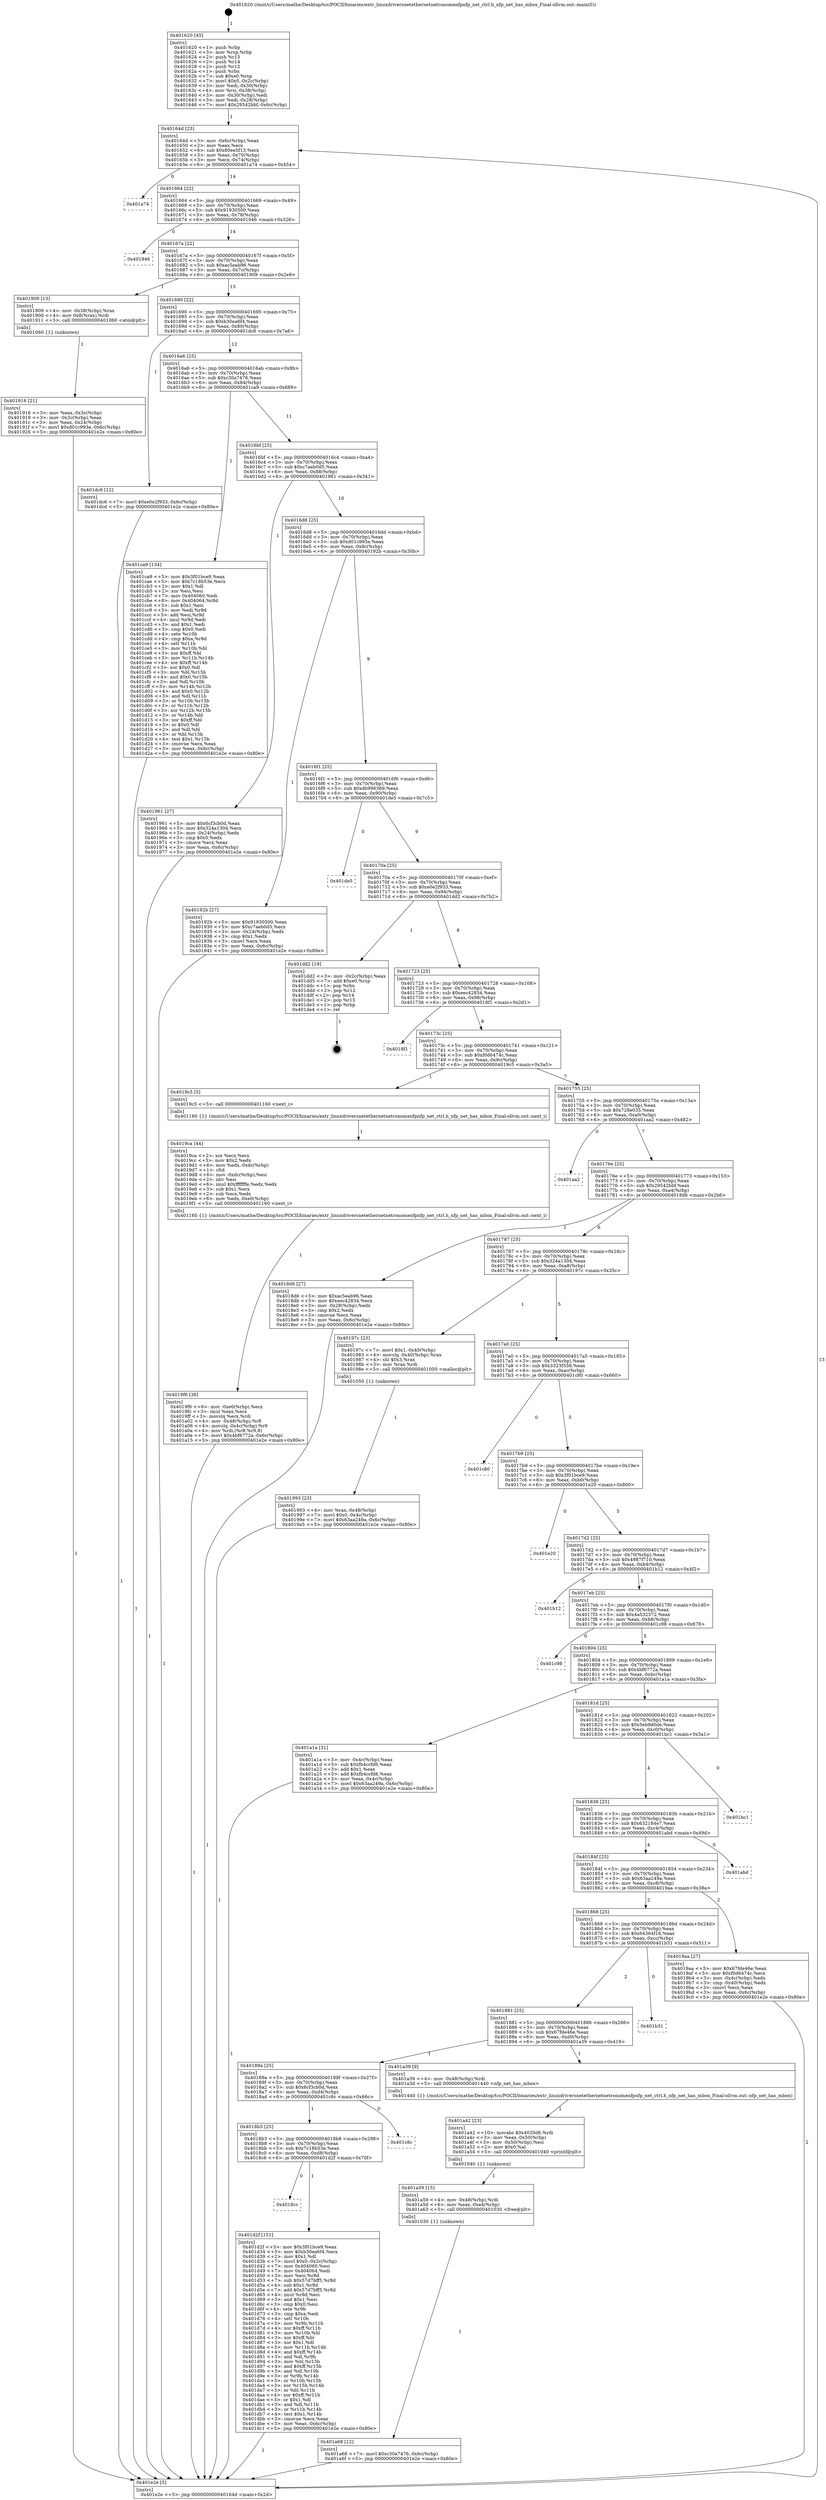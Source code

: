 digraph "0x401620" {
  label = "0x401620 (/mnt/c/Users/mathe/Desktop/tcc/POCII/binaries/extr_linuxdriversnetethernetnetronomenfpnfp_net_ctrl.h_nfp_net_has_mbox_Final-ollvm.out::main(0))"
  labelloc = "t"
  node[shape=record]

  Entry [label="",width=0.3,height=0.3,shape=circle,fillcolor=black,style=filled]
  "0x40164d" [label="{
     0x40164d [23]\l
     | [instrs]\l
     &nbsp;&nbsp;0x40164d \<+3\>: mov -0x6c(%rbp),%eax\l
     &nbsp;&nbsp;0x401650 \<+2\>: mov %eax,%ecx\l
     &nbsp;&nbsp;0x401652 \<+6\>: sub $0x80ee5f13,%ecx\l
     &nbsp;&nbsp;0x401658 \<+3\>: mov %eax,-0x70(%rbp)\l
     &nbsp;&nbsp;0x40165b \<+3\>: mov %ecx,-0x74(%rbp)\l
     &nbsp;&nbsp;0x40165e \<+6\>: je 0000000000401a74 \<main+0x454\>\l
  }"]
  "0x401a74" [label="{
     0x401a74\l
  }", style=dashed]
  "0x401664" [label="{
     0x401664 [22]\l
     | [instrs]\l
     &nbsp;&nbsp;0x401664 \<+5\>: jmp 0000000000401669 \<main+0x49\>\l
     &nbsp;&nbsp;0x401669 \<+3\>: mov -0x70(%rbp),%eax\l
     &nbsp;&nbsp;0x40166c \<+5\>: sub $0x91930500,%eax\l
     &nbsp;&nbsp;0x401671 \<+3\>: mov %eax,-0x78(%rbp)\l
     &nbsp;&nbsp;0x401674 \<+6\>: je 0000000000401946 \<main+0x326\>\l
  }"]
  Exit [label="",width=0.3,height=0.3,shape=circle,fillcolor=black,style=filled,peripheries=2]
  "0x401946" [label="{
     0x401946\l
  }", style=dashed]
  "0x40167a" [label="{
     0x40167a [22]\l
     | [instrs]\l
     &nbsp;&nbsp;0x40167a \<+5\>: jmp 000000000040167f \<main+0x5f\>\l
     &nbsp;&nbsp;0x40167f \<+3\>: mov -0x70(%rbp),%eax\l
     &nbsp;&nbsp;0x401682 \<+5\>: sub $0xac5eab96,%eax\l
     &nbsp;&nbsp;0x401687 \<+3\>: mov %eax,-0x7c(%rbp)\l
     &nbsp;&nbsp;0x40168a \<+6\>: je 0000000000401909 \<main+0x2e9\>\l
  }"]
  "0x4018cc" [label="{
     0x4018cc\l
  }", style=dashed]
  "0x401909" [label="{
     0x401909 [13]\l
     | [instrs]\l
     &nbsp;&nbsp;0x401909 \<+4\>: mov -0x38(%rbp),%rax\l
     &nbsp;&nbsp;0x40190d \<+4\>: mov 0x8(%rax),%rdi\l
     &nbsp;&nbsp;0x401911 \<+5\>: call 0000000000401060 \<atoi@plt\>\l
     | [calls]\l
     &nbsp;&nbsp;0x401060 \{1\} (unknown)\l
  }"]
  "0x401690" [label="{
     0x401690 [22]\l
     | [instrs]\l
     &nbsp;&nbsp;0x401690 \<+5\>: jmp 0000000000401695 \<main+0x75\>\l
     &nbsp;&nbsp;0x401695 \<+3\>: mov -0x70(%rbp),%eax\l
     &nbsp;&nbsp;0x401698 \<+5\>: sub $0xb30ea6f4,%eax\l
     &nbsp;&nbsp;0x40169d \<+3\>: mov %eax,-0x80(%rbp)\l
     &nbsp;&nbsp;0x4016a0 \<+6\>: je 0000000000401dc6 \<main+0x7a6\>\l
  }"]
  "0x401d2f" [label="{
     0x401d2f [151]\l
     | [instrs]\l
     &nbsp;&nbsp;0x401d2f \<+5\>: mov $0x3f01bce9,%eax\l
     &nbsp;&nbsp;0x401d34 \<+5\>: mov $0xb30ea6f4,%ecx\l
     &nbsp;&nbsp;0x401d39 \<+2\>: mov $0x1,%dl\l
     &nbsp;&nbsp;0x401d3b \<+7\>: movl $0x0,-0x2c(%rbp)\l
     &nbsp;&nbsp;0x401d42 \<+7\>: mov 0x404060,%esi\l
     &nbsp;&nbsp;0x401d49 \<+7\>: mov 0x404064,%edi\l
     &nbsp;&nbsp;0x401d50 \<+3\>: mov %esi,%r8d\l
     &nbsp;&nbsp;0x401d53 \<+7\>: sub $0x57d7bff5,%r8d\l
     &nbsp;&nbsp;0x401d5a \<+4\>: sub $0x1,%r8d\l
     &nbsp;&nbsp;0x401d5e \<+7\>: add $0x57d7bff5,%r8d\l
     &nbsp;&nbsp;0x401d65 \<+4\>: imul %r8d,%esi\l
     &nbsp;&nbsp;0x401d69 \<+3\>: and $0x1,%esi\l
     &nbsp;&nbsp;0x401d6c \<+3\>: cmp $0x0,%esi\l
     &nbsp;&nbsp;0x401d6f \<+4\>: sete %r9b\l
     &nbsp;&nbsp;0x401d73 \<+3\>: cmp $0xa,%edi\l
     &nbsp;&nbsp;0x401d76 \<+4\>: setl %r10b\l
     &nbsp;&nbsp;0x401d7a \<+3\>: mov %r9b,%r11b\l
     &nbsp;&nbsp;0x401d7d \<+4\>: xor $0xff,%r11b\l
     &nbsp;&nbsp;0x401d81 \<+3\>: mov %r10b,%bl\l
     &nbsp;&nbsp;0x401d84 \<+3\>: xor $0xff,%bl\l
     &nbsp;&nbsp;0x401d87 \<+3\>: xor $0x1,%dl\l
     &nbsp;&nbsp;0x401d8a \<+3\>: mov %r11b,%r14b\l
     &nbsp;&nbsp;0x401d8d \<+4\>: and $0xff,%r14b\l
     &nbsp;&nbsp;0x401d91 \<+3\>: and %dl,%r9b\l
     &nbsp;&nbsp;0x401d94 \<+3\>: mov %bl,%r15b\l
     &nbsp;&nbsp;0x401d97 \<+4\>: and $0xff,%r15b\l
     &nbsp;&nbsp;0x401d9b \<+3\>: and %dl,%r10b\l
     &nbsp;&nbsp;0x401d9e \<+3\>: or %r9b,%r14b\l
     &nbsp;&nbsp;0x401da1 \<+3\>: or %r10b,%r15b\l
     &nbsp;&nbsp;0x401da4 \<+3\>: xor %r15b,%r14b\l
     &nbsp;&nbsp;0x401da7 \<+3\>: or %bl,%r11b\l
     &nbsp;&nbsp;0x401daa \<+4\>: xor $0xff,%r11b\l
     &nbsp;&nbsp;0x401dae \<+3\>: or $0x1,%dl\l
     &nbsp;&nbsp;0x401db1 \<+3\>: and %dl,%r11b\l
     &nbsp;&nbsp;0x401db4 \<+3\>: or %r11b,%r14b\l
     &nbsp;&nbsp;0x401db7 \<+4\>: test $0x1,%r14b\l
     &nbsp;&nbsp;0x401dbb \<+3\>: cmovne %ecx,%eax\l
     &nbsp;&nbsp;0x401dbe \<+3\>: mov %eax,-0x6c(%rbp)\l
     &nbsp;&nbsp;0x401dc1 \<+5\>: jmp 0000000000401e2e \<main+0x80e\>\l
  }"]
  "0x401dc6" [label="{
     0x401dc6 [12]\l
     | [instrs]\l
     &nbsp;&nbsp;0x401dc6 \<+7\>: movl $0xe0e2f933,-0x6c(%rbp)\l
     &nbsp;&nbsp;0x401dcd \<+5\>: jmp 0000000000401e2e \<main+0x80e\>\l
  }"]
  "0x4016a6" [label="{
     0x4016a6 [25]\l
     | [instrs]\l
     &nbsp;&nbsp;0x4016a6 \<+5\>: jmp 00000000004016ab \<main+0x8b\>\l
     &nbsp;&nbsp;0x4016ab \<+3\>: mov -0x70(%rbp),%eax\l
     &nbsp;&nbsp;0x4016ae \<+5\>: sub $0xc30a7476,%eax\l
     &nbsp;&nbsp;0x4016b3 \<+6\>: mov %eax,-0x84(%rbp)\l
     &nbsp;&nbsp;0x4016b9 \<+6\>: je 0000000000401ca9 \<main+0x689\>\l
  }"]
  "0x4018b3" [label="{
     0x4018b3 [25]\l
     | [instrs]\l
     &nbsp;&nbsp;0x4018b3 \<+5\>: jmp 00000000004018b8 \<main+0x298\>\l
     &nbsp;&nbsp;0x4018b8 \<+3\>: mov -0x70(%rbp),%eax\l
     &nbsp;&nbsp;0x4018bb \<+5\>: sub $0x7c18b53e,%eax\l
     &nbsp;&nbsp;0x4018c0 \<+6\>: mov %eax,-0xd8(%rbp)\l
     &nbsp;&nbsp;0x4018c6 \<+6\>: je 0000000000401d2f \<main+0x70f\>\l
  }"]
  "0x401ca9" [label="{
     0x401ca9 [134]\l
     | [instrs]\l
     &nbsp;&nbsp;0x401ca9 \<+5\>: mov $0x3f01bce9,%eax\l
     &nbsp;&nbsp;0x401cae \<+5\>: mov $0x7c18b53e,%ecx\l
     &nbsp;&nbsp;0x401cb3 \<+2\>: mov $0x1,%dl\l
     &nbsp;&nbsp;0x401cb5 \<+2\>: xor %esi,%esi\l
     &nbsp;&nbsp;0x401cb7 \<+7\>: mov 0x404060,%edi\l
     &nbsp;&nbsp;0x401cbe \<+8\>: mov 0x404064,%r8d\l
     &nbsp;&nbsp;0x401cc6 \<+3\>: sub $0x1,%esi\l
     &nbsp;&nbsp;0x401cc9 \<+3\>: mov %edi,%r9d\l
     &nbsp;&nbsp;0x401ccc \<+3\>: add %esi,%r9d\l
     &nbsp;&nbsp;0x401ccf \<+4\>: imul %r9d,%edi\l
     &nbsp;&nbsp;0x401cd3 \<+3\>: and $0x1,%edi\l
     &nbsp;&nbsp;0x401cd6 \<+3\>: cmp $0x0,%edi\l
     &nbsp;&nbsp;0x401cd9 \<+4\>: sete %r10b\l
     &nbsp;&nbsp;0x401cdd \<+4\>: cmp $0xa,%r8d\l
     &nbsp;&nbsp;0x401ce1 \<+4\>: setl %r11b\l
     &nbsp;&nbsp;0x401ce5 \<+3\>: mov %r10b,%bl\l
     &nbsp;&nbsp;0x401ce8 \<+3\>: xor $0xff,%bl\l
     &nbsp;&nbsp;0x401ceb \<+3\>: mov %r11b,%r14b\l
     &nbsp;&nbsp;0x401cee \<+4\>: xor $0xff,%r14b\l
     &nbsp;&nbsp;0x401cf2 \<+3\>: xor $0x0,%dl\l
     &nbsp;&nbsp;0x401cf5 \<+3\>: mov %bl,%r15b\l
     &nbsp;&nbsp;0x401cf8 \<+4\>: and $0x0,%r15b\l
     &nbsp;&nbsp;0x401cfc \<+3\>: and %dl,%r10b\l
     &nbsp;&nbsp;0x401cff \<+3\>: mov %r14b,%r12b\l
     &nbsp;&nbsp;0x401d02 \<+4\>: and $0x0,%r12b\l
     &nbsp;&nbsp;0x401d06 \<+3\>: and %dl,%r11b\l
     &nbsp;&nbsp;0x401d09 \<+3\>: or %r10b,%r15b\l
     &nbsp;&nbsp;0x401d0c \<+3\>: or %r11b,%r12b\l
     &nbsp;&nbsp;0x401d0f \<+3\>: xor %r12b,%r15b\l
     &nbsp;&nbsp;0x401d12 \<+3\>: or %r14b,%bl\l
     &nbsp;&nbsp;0x401d15 \<+3\>: xor $0xff,%bl\l
     &nbsp;&nbsp;0x401d18 \<+3\>: or $0x0,%dl\l
     &nbsp;&nbsp;0x401d1b \<+2\>: and %dl,%bl\l
     &nbsp;&nbsp;0x401d1d \<+3\>: or %bl,%r15b\l
     &nbsp;&nbsp;0x401d20 \<+4\>: test $0x1,%r15b\l
     &nbsp;&nbsp;0x401d24 \<+3\>: cmovne %ecx,%eax\l
     &nbsp;&nbsp;0x401d27 \<+3\>: mov %eax,-0x6c(%rbp)\l
     &nbsp;&nbsp;0x401d2a \<+5\>: jmp 0000000000401e2e \<main+0x80e\>\l
  }"]
  "0x4016bf" [label="{
     0x4016bf [25]\l
     | [instrs]\l
     &nbsp;&nbsp;0x4016bf \<+5\>: jmp 00000000004016c4 \<main+0xa4\>\l
     &nbsp;&nbsp;0x4016c4 \<+3\>: mov -0x70(%rbp),%eax\l
     &nbsp;&nbsp;0x4016c7 \<+5\>: sub $0xc7aeb0d5,%eax\l
     &nbsp;&nbsp;0x4016cc \<+6\>: mov %eax,-0x88(%rbp)\l
     &nbsp;&nbsp;0x4016d2 \<+6\>: je 0000000000401961 \<main+0x341\>\l
  }"]
  "0x401c8c" [label="{
     0x401c8c\l
  }", style=dashed]
  "0x401961" [label="{
     0x401961 [27]\l
     | [instrs]\l
     &nbsp;&nbsp;0x401961 \<+5\>: mov $0x6cf3cb0d,%eax\l
     &nbsp;&nbsp;0x401966 \<+5\>: mov $0x324a1304,%ecx\l
     &nbsp;&nbsp;0x40196b \<+3\>: mov -0x24(%rbp),%edx\l
     &nbsp;&nbsp;0x40196e \<+3\>: cmp $0x0,%edx\l
     &nbsp;&nbsp;0x401971 \<+3\>: cmove %ecx,%eax\l
     &nbsp;&nbsp;0x401974 \<+3\>: mov %eax,-0x6c(%rbp)\l
     &nbsp;&nbsp;0x401977 \<+5\>: jmp 0000000000401e2e \<main+0x80e\>\l
  }"]
  "0x4016d8" [label="{
     0x4016d8 [25]\l
     | [instrs]\l
     &nbsp;&nbsp;0x4016d8 \<+5\>: jmp 00000000004016dd \<main+0xbd\>\l
     &nbsp;&nbsp;0x4016dd \<+3\>: mov -0x70(%rbp),%eax\l
     &nbsp;&nbsp;0x4016e0 \<+5\>: sub $0xd01c993e,%eax\l
     &nbsp;&nbsp;0x4016e5 \<+6\>: mov %eax,-0x8c(%rbp)\l
     &nbsp;&nbsp;0x4016eb \<+6\>: je 000000000040192b \<main+0x30b\>\l
  }"]
  "0x401a68" [label="{
     0x401a68 [12]\l
     | [instrs]\l
     &nbsp;&nbsp;0x401a68 \<+7\>: movl $0xc30a7476,-0x6c(%rbp)\l
     &nbsp;&nbsp;0x401a6f \<+5\>: jmp 0000000000401e2e \<main+0x80e\>\l
  }"]
  "0x40192b" [label="{
     0x40192b [27]\l
     | [instrs]\l
     &nbsp;&nbsp;0x40192b \<+5\>: mov $0x91930500,%eax\l
     &nbsp;&nbsp;0x401930 \<+5\>: mov $0xc7aeb0d5,%ecx\l
     &nbsp;&nbsp;0x401935 \<+3\>: mov -0x24(%rbp),%edx\l
     &nbsp;&nbsp;0x401938 \<+3\>: cmp $0x1,%edx\l
     &nbsp;&nbsp;0x40193b \<+3\>: cmovl %ecx,%eax\l
     &nbsp;&nbsp;0x40193e \<+3\>: mov %eax,-0x6c(%rbp)\l
     &nbsp;&nbsp;0x401941 \<+5\>: jmp 0000000000401e2e \<main+0x80e\>\l
  }"]
  "0x4016f1" [label="{
     0x4016f1 [25]\l
     | [instrs]\l
     &nbsp;&nbsp;0x4016f1 \<+5\>: jmp 00000000004016f6 \<main+0xd6\>\l
     &nbsp;&nbsp;0x4016f6 \<+3\>: mov -0x70(%rbp),%eax\l
     &nbsp;&nbsp;0x4016f9 \<+5\>: sub $0xdb996369,%eax\l
     &nbsp;&nbsp;0x4016fe \<+6\>: mov %eax,-0x90(%rbp)\l
     &nbsp;&nbsp;0x401704 \<+6\>: je 0000000000401de5 \<main+0x7c5\>\l
  }"]
  "0x401a59" [label="{
     0x401a59 [15]\l
     | [instrs]\l
     &nbsp;&nbsp;0x401a59 \<+4\>: mov -0x48(%rbp),%rdi\l
     &nbsp;&nbsp;0x401a5d \<+6\>: mov %eax,-0xe4(%rbp)\l
     &nbsp;&nbsp;0x401a63 \<+5\>: call 0000000000401030 \<free@plt\>\l
     | [calls]\l
     &nbsp;&nbsp;0x401030 \{1\} (unknown)\l
  }"]
  "0x401de5" [label="{
     0x401de5\l
  }", style=dashed]
  "0x40170a" [label="{
     0x40170a [25]\l
     | [instrs]\l
     &nbsp;&nbsp;0x40170a \<+5\>: jmp 000000000040170f \<main+0xef\>\l
     &nbsp;&nbsp;0x40170f \<+3\>: mov -0x70(%rbp),%eax\l
     &nbsp;&nbsp;0x401712 \<+5\>: sub $0xe0e2f933,%eax\l
     &nbsp;&nbsp;0x401717 \<+6\>: mov %eax,-0x94(%rbp)\l
     &nbsp;&nbsp;0x40171d \<+6\>: je 0000000000401dd2 \<main+0x7b2\>\l
  }"]
  "0x401a42" [label="{
     0x401a42 [23]\l
     | [instrs]\l
     &nbsp;&nbsp;0x401a42 \<+10\>: movabs $0x4020d6,%rdi\l
     &nbsp;&nbsp;0x401a4c \<+3\>: mov %eax,-0x50(%rbp)\l
     &nbsp;&nbsp;0x401a4f \<+3\>: mov -0x50(%rbp),%esi\l
     &nbsp;&nbsp;0x401a52 \<+2\>: mov $0x0,%al\l
     &nbsp;&nbsp;0x401a54 \<+5\>: call 0000000000401040 \<printf@plt\>\l
     | [calls]\l
     &nbsp;&nbsp;0x401040 \{1\} (unknown)\l
  }"]
  "0x401dd2" [label="{
     0x401dd2 [19]\l
     | [instrs]\l
     &nbsp;&nbsp;0x401dd2 \<+3\>: mov -0x2c(%rbp),%eax\l
     &nbsp;&nbsp;0x401dd5 \<+7\>: add $0xe0,%rsp\l
     &nbsp;&nbsp;0x401ddc \<+1\>: pop %rbx\l
     &nbsp;&nbsp;0x401ddd \<+2\>: pop %r12\l
     &nbsp;&nbsp;0x401ddf \<+2\>: pop %r14\l
     &nbsp;&nbsp;0x401de1 \<+2\>: pop %r15\l
     &nbsp;&nbsp;0x401de3 \<+1\>: pop %rbp\l
     &nbsp;&nbsp;0x401de4 \<+1\>: ret\l
  }"]
  "0x401723" [label="{
     0x401723 [25]\l
     | [instrs]\l
     &nbsp;&nbsp;0x401723 \<+5\>: jmp 0000000000401728 \<main+0x108\>\l
     &nbsp;&nbsp;0x401728 \<+3\>: mov -0x70(%rbp),%eax\l
     &nbsp;&nbsp;0x40172b \<+5\>: sub $0xeec42834,%eax\l
     &nbsp;&nbsp;0x401730 \<+6\>: mov %eax,-0x98(%rbp)\l
     &nbsp;&nbsp;0x401736 \<+6\>: je 00000000004018f1 \<main+0x2d1\>\l
  }"]
  "0x40189a" [label="{
     0x40189a [25]\l
     | [instrs]\l
     &nbsp;&nbsp;0x40189a \<+5\>: jmp 000000000040189f \<main+0x27f\>\l
     &nbsp;&nbsp;0x40189f \<+3\>: mov -0x70(%rbp),%eax\l
     &nbsp;&nbsp;0x4018a2 \<+5\>: sub $0x6cf3cb0d,%eax\l
     &nbsp;&nbsp;0x4018a7 \<+6\>: mov %eax,-0xd4(%rbp)\l
     &nbsp;&nbsp;0x4018ad \<+6\>: je 0000000000401c8c \<main+0x66c\>\l
  }"]
  "0x4018f1" [label="{
     0x4018f1\l
  }", style=dashed]
  "0x40173c" [label="{
     0x40173c [25]\l
     | [instrs]\l
     &nbsp;&nbsp;0x40173c \<+5\>: jmp 0000000000401741 \<main+0x121\>\l
     &nbsp;&nbsp;0x401741 \<+3\>: mov -0x70(%rbp),%eax\l
     &nbsp;&nbsp;0x401744 \<+5\>: sub $0xf0d6474c,%eax\l
     &nbsp;&nbsp;0x401749 \<+6\>: mov %eax,-0x9c(%rbp)\l
     &nbsp;&nbsp;0x40174f \<+6\>: je 00000000004019c5 \<main+0x3a5\>\l
  }"]
  "0x401a39" [label="{
     0x401a39 [9]\l
     | [instrs]\l
     &nbsp;&nbsp;0x401a39 \<+4\>: mov -0x48(%rbp),%rdi\l
     &nbsp;&nbsp;0x401a3d \<+5\>: call 0000000000401440 \<nfp_net_has_mbox\>\l
     | [calls]\l
     &nbsp;&nbsp;0x401440 \{1\} (/mnt/c/Users/mathe/Desktop/tcc/POCII/binaries/extr_linuxdriversnetethernetnetronomenfpnfp_net_ctrl.h_nfp_net_has_mbox_Final-ollvm.out::nfp_net_has_mbox)\l
  }"]
  "0x4019c5" [label="{
     0x4019c5 [5]\l
     | [instrs]\l
     &nbsp;&nbsp;0x4019c5 \<+5\>: call 0000000000401160 \<next_i\>\l
     | [calls]\l
     &nbsp;&nbsp;0x401160 \{1\} (/mnt/c/Users/mathe/Desktop/tcc/POCII/binaries/extr_linuxdriversnetethernetnetronomenfpnfp_net_ctrl.h_nfp_net_has_mbox_Final-ollvm.out::next_i)\l
  }"]
  "0x401755" [label="{
     0x401755 [25]\l
     | [instrs]\l
     &nbsp;&nbsp;0x401755 \<+5\>: jmp 000000000040175a \<main+0x13a\>\l
     &nbsp;&nbsp;0x40175a \<+3\>: mov -0x70(%rbp),%eax\l
     &nbsp;&nbsp;0x40175d \<+5\>: sub $0x728e035,%eax\l
     &nbsp;&nbsp;0x401762 \<+6\>: mov %eax,-0xa0(%rbp)\l
     &nbsp;&nbsp;0x401768 \<+6\>: je 0000000000401aa2 \<main+0x482\>\l
  }"]
  "0x401881" [label="{
     0x401881 [25]\l
     | [instrs]\l
     &nbsp;&nbsp;0x401881 \<+5\>: jmp 0000000000401886 \<main+0x266\>\l
     &nbsp;&nbsp;0x401886 \<+3\>: mov -0x70(%rbp),%eax\l
     &nbsp;&nbsp;0x401889 \<+5\>: sub $0x67fde46e,%eax\l
     &nbsp;&nbsp;0x40188e \<+6\>: mov %eax,-0xd0(%rbp)\l
     &nbsp;&nbsp;0x401894 \<+6\>: je 0000000000401a39 \<main+0x419\>\l
  }"]
  "0x401aa2" [label="{
     0x401aa2\l
  }", style=dashed]
  "0x40176e" [label="{
     0x40176e [25]\l
     | [instrs]\l
     &nbsp;&nbsp;0x40176e \<+5\>: jmp 0000000000401773 \<main+0x153\>\l
     &nbsp;&nbsp;0x401773 \<+3\>: mov -0x70(%rbp),%eax\l
     &nbsp;&nbsp;0x401776 \<+5\>: sub $0x29542bbf,%eax\l
     &nbsp;&nbsp;0x40177b \<+6\>: mov %eax,-0xa4(%rbp)\l
     &nbsp;&nbsp;0x401781 \<+6\>: je 00000000004018d6 \<main+0x2b6\>\l
  }"]
  "0x401b31" [label="{
     0x401b31\l
  }", style=dashed]
  "0x4018d6" [label="{
     0x4018d6 [27]\l
     | [instrs]\l
     &nbsp;&nbsp;0x4018d6 \<+5\>: mov $0xac5eab96,%eax\l
     &nbsp;&nbsp;0x4018db \<+5\>: mov $0xeec42834,%ecx\l
     &nbsp;&nbsp;0x4018e0 \<+3\>: mov -0x28(%rbp),%edx\l
     &nbsp;&nbsp;0x4018e3 \<+3\>: cmp $0x2,%edx\l
     &nbsp;&nbsp;0x4018e6 \<+3\>: cmovne %ecx,%eax\l
     &nbsp;&nbsp;0x4018e9 \<+3\>: mov %eax,-0x6c(%rbp)\l
     &nbsp;&nbsp;0x4018ec \<+5\>: jmp 0000000000401e2e \<main+0x80e\>\l
  }"]
  "0x401787" [label="{
     0x401787 [25]\l
     | [instrs]\l
     &nbsp;&nbsp;0x401787 \<+5\>: jmp 000000000040178c \<main+0x16c\>\l
     &nbsp;&nbsp;0x40178c \<+3\>: mov -0x70(%rbp),%eax\l
     &nbsp;&nbsp;0x40178f \<+5\>: sub $0x324a1304,%eax\l
     &nbsp;&nbsp;0x401794 \<+6\>: mov %eax,-0xa8(%rbp)\l
     &nbsp;&nbsp;0x40179a \<+6\>: je 000000000040197c \<main+0x35c\>\l
  }"]
  "0x401e2e" [label="{
     0x401e2e [5]\l
     | [instrs]\l
     &nbsp;&nbsp;0x401e2e \<+5\>: jmp 000000000040164d \<main+0x2d\>\l
  }"]
  "0x401620" [label="{
     0x401620 [45]\l
     | [instrs]\l
     &nbsp;&nbsp;0x401620 \<+1\>: push %rbp\l
     &nbsp;&nbsp;0x401621 \<+3\>: mov %rsp,%rbp\l
     &nbsp;&nbsp;0x401624 \<+2\>: push %r15\l
     &nbsp;&nbsp;0x401626 \<+2\>: push %r14\l
     &nbsp;&nbsp;0x401628 \<+2\>: push %r12\l
     &nbsp;&nbsp;0x40162a \<+1\>: push %rbx\l
     &nbsp;&nbsp;0x40162b \<+7\>: sub $0xe0,%rsp\l
     &nbsp;&nbsp;0x401632 \<+7\>: movl $0x0,-0x2c(%rbp)\l
     &nbsp;&nbsp;0x401639 \<+3\>: mov %edi,-0x30(%rbp)\l
     &nbsp;&nbsp;0x40163c \<+4\>: mov %rsi,-0x38(%rbp)\l
     &nbsp;&nbsp;0x401640 \<+3\>: mov -0x30(%rbp),%edi\l
     &nbsp;&nbsp;0x401643 \<+3\>: mov %edi,-0x28(%rbp)\l
     &nbsp;&nbsp;0x401646 \<+7\>: movl $0x29542bbf,-0x6c(%rbp)\l
  }"]
  "0x401916" [label="{
     0x401916 [21]\l
     | [instrs]\l
     &nbsp;&nbsp;0x401916 \<+3\>: mov %eax,-0x3c(%rbp)\l
     &nbsp;&nbsp;0x401919 \<+3\>: mov -0x3c(%rbp),%eax\l
     &nbsp;&nbsp;0x40191c \<+3\>: mov %eax,-0x24(%rbp)\l
     &nbsp;&nbsp;0x40191f \<+7\>: movl $0xd01c993e,-0x6c(%rbp)\l
     &nbsp;&nbsp;0x401926 \<+5\>: jmp 0000000000401e2e \<main+0x80e\>\l
  }"]
  "0x4019f6" [label="{
     0x4019f6 [36]\l
     | [instrs]\l
     &nbsp;&nbsp;0x4019f6 \<+6\>: mov -0xe0(%rbp),%ecx\l
     &nbsp;&nbsp;0x4019fc \<+3\>: imul %eax,%ecx\l
     &nbsp;&nbsp;0x4019ff \<+3\>: movslq %ecx,%rdi\l
     &nbsp;&nbsp;0x401a02 \<+4\>: mov -0x48(%rbp),%r8\l
     &nbsp;&nbsp;0x401a06 \<+4\>: movslq -0x4c(%rbp),%r9\l
     &nbsp;&nbsp;0x401a0a \<+4\>: mov %rdi,(%r8,%r9,8)\l
     &nbsp;&nbsp;0x401a0e \<+7\>: movl $0x4bf6772a,-0x6c(%rbp)\l
     &nbsp;&nbsp;0x401a15 \<+5\>: jmp 0000000000401e2e \<main+0x80e\>\l
  }"]
  "0x40197c" [label="{
     0x40197c [23]\l
     | [instrs]\l
     &nbsp;&nbsp;0x40197c \<+7\>: movl $0x1,-0x40(%rbp)\l
     &nbsp;&nbsp;0x401983 \<+4\>: movslq -0x40(%rbp),%rax\l
     &nbsp;&nbsp;0x401987 \<+4\>: shl $0x3,%rax\l
     &nbsp;&nbsp;0x40198b \<+3\>: mov %rax,%rdi\l
     &nbsp;&nbsp;0x40198e \<+5\>: call 0000000000401050 \<malloc@plt\>\l
     | [calls]\l
     &nbsp;&nbsp;0x401050 \{1\} (unknown)\l
  }"]
  "0x4017a0" [label="{
     0x4017a0 [25]\l
     | [instrs]\l
     &nbsp;&nbsp;0x4017a0 \<+5\>: jmp 00000000004017a5 \<main+0x185\>\l
     &nbsp;&nbsp;0x4017a5 \<+3\>: mov -0x70(%rbp),%eax\l
     &nbsp;&nbsp;0x4017a8 \<+5\>: sub $0x3323f338,%eax\l
     &nbsp;&nbsp;0x4017ad \<+6\>: mov %eax,-0xac(%rbp)\l
     &nbsp;&nbsp;0x4017b3 \<+6\>: je 0000000000401c80 \<main+0x660\>\l
  }"]
  "0x401993" [label="{
     0x401993 [23]\l
     | [instrs]\l
     &nbsp;&nbsp;0x401993 \<+4\>: mov %rax,-0x48(%rbp)\l
     &nbsp;&nbsp;0x401997 \<+7\>: movl $0x0,-0x4c(%rbp)\l
     &nbsp;&nbsp;0x40199e \<+7\>: movl $0x63aa249a,-0x6c(%rbp)\l
     &nbsp;&nbsp;0x4019a5 \<+5\>: jmp 0000000000401e2e \<main+0x80e\>\l
  }"]
  "0x4019ca" [label="{
     0x4019ca [44]\l
     | [instrs]\l
     &nbsp;&nbsp;0x4019ca \<+2\>: xor %ecx,%ecx\l
     &nbsp;&nbsp;0x4019cc \<+5\>: mov $0x2,%edx\l
     &nbsp;&nbsp;0x4019d1 \<+6\>: mov %edx,-0xdc(%rbp)\l
     &nbsp;&nbsp;0x4019d7 \<+1\>: cltd\l
     &nbsp;&nbsp;0x4019d8 \<+6\>: mov -0xdc(%rbp),%esi\l
     &nbsp;&nbsp;0x4019de \<+2\>: idiv %esi\l
     &nbsp;&nbsp;0x4019e0 \<+6\>: imul $0xfffffffe,%edx,%edx\l
     &nbsp;&nbsp;0x4019e6 \<+3\>: sub $0x1,%ecx\l
     &nbsp;&nbsp;0x4019e9 \<+2\>: sub %ecx,%edx\l
     &nbsp;&nbsp;0x4019eb \<+6\>: mov %edx,-0xe0(%rbp)\l
     &nbsp;&nbsp;0x4019f1 \<+5\>: call 0000000000401160 \<next_i\>\l
     | [calls]\l
     &nbsp;&nbsp;0x401160 \{1\} (/mnt/c/Users/mathe/Desktop/tcc/POCII/binaries/extr_linuxdriversnetethernetnetronomenfpnfp_net_ctrl.h_nfp_net_has_mbox_Final-ollvm.out::next_i)\l
  }"]
  "0x401c80" [label="{
     0x401c80\l
  }", style=dashed]
  "0x4017b9" [label="{
     0x4017b9 [25]\l
     | [instrs]\l
     &nbsp;&nbsp;0x4017b9 \<+5\>: jmp 00000000004017be \<main+0x19e\>\l
     &nbsp;&nbsp;0x4017be \<+3\>: mov -0x70(%rbp),%eax\l
     &nbsp;&nbsp;0x4017c1 \<+5\>: sub $0x3f01bce9,%eax\l
     &nbsp;&nbsp;0x4017c6 \<+6\>: mov %eax,-0xb0(%rbp)\l
     &nbsp;&nbsp;0x4017cc \<+6\>: je 0000000000401e20 \<main+0x800\>\l
  }"]
  "0x401868" [label="{
     0x401868 [25]\l
     | [instrs]\l
     &nbsp;&nbsp;0x401868 \<+5\>: jmp 000000000040186d \<main+0x24d\>\l
     &nbsp;&nbsp;0x40186d \<+3\>: mov -0x70(%rbp),%eax\l
     &nbsp;&nbsp;0x401870 \<+5\>: sub $0x64364f16,%eax\l
     &nbsp;&nbsp;0x401875 \<+6\>: mov %eax,-0xcc(%rbp)\l
     &nbsp;&nbsp;0x40187b \<+6\>: je 0000000000401b31 \<main+0x511\>\l
  }"]
  "0x401e20" [label="{
     0x401e20\l
  }", style=dashed]
  "0x4017d2" [label="{
     0x4017d2 [25]\l
     | [instrs]\l
     &nbsp;&nbsp;0x4017d2 \<+5\>: jmp 00000000004017d7 \<main+0x1b7\>\l
     &nbsp;&nbsp;0x4017d7 \<+3\>: mov -0x70(%rbp),%eax\l
     &nbsp;&nbsp;0x4017da \<+5\>: sub $0x4987f710,%eax\l
     &nbsp;&nbsp;0x4017df \<+6\>: mov %eax,-0xb4(%rbp)\l
     &nbsp;&nbsp;0x4017e5 \<+6\>: je 0000000000401b12 \<main+0x4f2\>\l
  }"]
  "0x4019aa" [label="{
     0x4019aa [27]\l
     | [instrs]\l
     &nbsp;&nbsp;0x4019aa \<+5\>: mov $0x67fde46e,%eax\l
     &nbsp;&nbsp;0x4019af \<+5\>: mov $0xf0d6474c,%ecx\l
     &nbsp;&nbsp;0x4019b4 \<+3\>: mov -0x4c(%rbp),%edx\l
     &nbsp;&nbsp;0x4019b7 \<+3\>: cmp -0x40(%rbp),%edx\l
     &nbsp;&nbsp;0x4019ba \<+3\>: cmovl %ecx,%eax\l
     &nbsp;&nbsp;0x4019bd \<+3\>: mov %eax,-0x6c(%rbp)\l
     &nbsp;&nbsp;0x4019c0 \<+5\>: jmp 0000000000401e2e \<main+0x80e\>\l
  }"]
  "0x401b12" [label="{
     0x401b12\l
  }", style=dashed]
  "0x4017eb" [label="{
     0x4017eb [25]\l
     | [instrs]\l
     &nbsp;&nbsp;0x4017eb \<+5\>: jmp 00000000004017f0 \<main+0x1d0\>\l
     &nbsp;&nbsp;0x4017f0 \<+3\>: mov -0x70(%rbp),%eax\l
     &nbsp;&nbsp;0x4017f3 \<+5\>: sub $0x4a532572,%eax\l
     &nbsp;&nbsp;0x4017f8 \<+6\>: mov %eax,-0xb8(%rbp)\l
     &nbsp;&nbsp;0x4017fe \<+6\>: je 0000000000401c98 \<main+0x678\>\l
  }"]
  "0x40184f" [label="{
     0x40184f [25]\l
     | [instrs]\l
     &nbsp;&nbsp;0x40184f \<+5\>: jmp 0000000000401854 \<main+0x234\>\l
     &nbsp;&nbsp;0x401854 \<+3\>: mov -0x70(%rbp),%eax\l
     &nbsp;&nbsp;0x401857 \<+5\>: sub $0x63aa249a,%eax\l
     &nbsp;&nbsp;0x40185c \<+6\>: mov %eax,-0xc8(%rbp)\l
     &nbsp;&nbsp;0x401862 \<+6\>: je 00000000004019aa \<main+0x38a\>\l
  }"]
  "0x401c98" [label="{
     0x401c98\l
  }", style=dashed]
  "0x401804" [label="{
     0x401804 [25]\l
     | [instrs]\l
     &nbsp;&nbsp;0x401804 \<+5\>: jmp 0000000000401809 \<main+0x1e9\>\l
     &nbsp;&nbsp;0x401809 \<+3\>: mov -0x70(%rbp),%eax\l
     &nbsp;&nbsp;0x40180c \<+5\>: sub $0x4bf6772a,%eax\l
     &nbsp;&nbsp;0x401811 \<+6\>: mov %eax,-0xbc(%rbp)\l
     &nbsp;&nbsp;0x401817 \<+6\>: je 0000000000401a1a \<main+0x3fa\>\l
  }"]
  "0x401abd" [label="{
     0x401abd\l
  }", style=dashed]
  "0x401a1a" [label="{
     0x401a1a [31]\l
     | [instrs]\l
     &nbsp;&nbsp;0x401a1a \<+3\>: mov -0x4c(%rbp),%eax\l
     &nbsp;&nbsp;0x401a1d \<+5\>: sub $0xfb4ccfd6,%eax\l
     &nbsp;&nbsp;0x401a22 \<+3\>: add $0x1,%eax\l
     &nbsp;&nbsp;0x401a25 \<+5\>: add $0xfb4ccfd6,%eax\l
     &nbsp;&nbsp;0x401a2a \<+3\>: mov %eax,-0x4c(%rbp)\l
     &nbsp;&nbsp;0x401a2d \<+7\>: movl $0x63aa249a,-0x6c(%rbp)\l
     &nbsp;&nbsp;0x401a34 \<+5\>: jmp 0000000000401e2e \<main+0x80e\>\l
  }"]
  "0x40181d" [label="{
     0x40181d [25]\l
     | [instrs]\l
     &nbsp;&nbsp;0x40181d \<+5\>: jmp 0000000000401822 \<main+0x202\>\l
     &nbsp;&nbsp;0x401822 \<+3\>: mov -0x70(%rbp),%eax\l
     &nbsp;&nbsp;0x401825 \<+5\>: sub $0x5eb9d0de,%eax\l
     &nbsp;&nbsp;0x40182a \<+6\>: mov %eax,-0xc0(%rbp)\l
     &nbsp;&nbsp;0x401830 \<+6\>: je 0000000000401bc1 \<main+0x5a1\>\l
  }"]
  "0x401836" [label="{
     0x401836 [25]\l
     | [instrs]\l
     &nbsp;&nbsp;0x401836 \<+5\>: jmp 000000000040183b \<main+0x21b\>\l
     &nbsp;&nbsp;0x40183b \<+3\>: mov -0x70(%rbp),%eax\l
     &nbsp;&nbsp;0x40183e \<+5\>: sub $0x632184e7,%eax\l
     &nbsp;&nbsp;0x401843 \<+6\>: mov %eax,-0xc4(%rbp)\l
     &nbsp;&nbsp;0x401849 \<+6\>: je 0000000000401abd \<main+0x49d\>\l
  }"]
  "0x401bc1" [label="{
     0x401bc1\l
  }", style=dashed]
  Entry -> "0x401620" [label=" 1"]
  "0x40164d" -> "0x401a74" [label=" 0"]
  "0x40164d" -> "0x401664" [label=" 14"]
  "0x401dd2" -> Exit [label=" 1"]
  "0x401664" -> "0x401946" [label=" 0"]
  "0x401664" -> "0x40167a" [label=" 14"]
  "0x401dc6" -> "0x401e2e" [label=" 1"]
  "0x40167a" -> "0x401909" [label=" 1"]
  "0x40167a" -> "0x401690" [label=" 13"]
  "0x401d2f" -> "0x401e2e" [label=" 1"]
  "0x401690" -> "0x401dc6" [label=" 1"]
  "0x401690" -> "0x4016a6" [label=" 12"]
  "0x4018b3" -> "0x4018cc" [label=" 0"]
  "0x4016a6" -> "0x401ca9" [label=" 1"]
  "0x4016a6" -> "0x4016bf" [label=" 11"]
  "0x4018b3" -> "0x401d2f" [label=" 1"]
  "0x4016bf" -> "0x401961" [label=" 1"]
  "0x4016bf" -> "0x4016d8" [label=" 10"]
  "0x40189a" -> "0x4018b3" [label=" 1"]
  "0x4016d8" -> "0x40192b" [label=" 1"]
  "0x4016d8" -> "0x4016f1" [label=" 9"]
  "0x40189a" -> "0x401c8c" [label=" 0"]
  "0x4016f1" -> "0x401de5" [label=" 0"]
  "0x4016f1" -> "0x40170a" [label=" 9"]
  "0x401ca9" -> "0x401e2e" [label=" 1"]
  "0x40170a" -> "0x401dd2" [label=" 1"]
  "0x40170a" -> "0x401723" [label=" 8"]
  "0x401a68" -> "0x401e2e" [label=" 1"]
  "0x401723" -> "0x4018f1" [label=" 0"]
  "0x401723" -> "0x40173c" [label=" 8"]
  "0x401a59" -> "0x401a68" [label=" 1"]
  "0x40173c" -> "0x4019c5" [label=" 1"]
  "0x40173c" -> "0x401755" [label=" 7"]
  "0x401a42" -> "0x401a59" [label=" 1"]
  "0x401755" -> "0x401aa2" [label=" 0"]
  "0x401755" -> "0x40176e" [label=" 7"]
  "0x401881" -> "0x40189a" [label=" 1"]
  "0x40176e" -> "0x4018d6" [label=" 1"]
  "0x40176e" -> "0x401787" [label=" 6"]
  "0x4018d6" -> "0x401e2e" [label=" 1"]
  "0x401620" -> "0x40164d" [label=" 1"]
  "0x401e2e" -> "0x40164d" [label=" 13"]
  "0x401909" -> "0x401916" [label=" 1"]
  "0x401916" -> "0x401e2e" [label=" 1"]
  "0x40192b" -> "0x401e2e" [label=" 1"]
  "0x401961" -> "0x401e2e" [label=" 1"]
  "0x401881" -> "0x401a39" [label=" 1"]
  "0x401787" -> "0x40197c" [label=" 1"]
  "0x401787" -> "0x4017a0" [label=" 5"]
  "0x40197c" -> "0x401993" [label=" 1"]
  "0x401993" -> "0x401e2e" [label=" 1"]
  "0x401868" -> "0x401881" [label=" 2"]
  "0x4017a0" -> "0x401c80" [label=" 0"]
  "0x4017a0" -> "0x4017b9" [label=" 5"]
  "0x401868" -> "0x401b31" [label=" 0"]
  "0x4017b9" -> "0x401e20" [label=" 0"]
  "0x4017b9" -> "0x4017d2" [label=" 5"]
  "0x401a39" -> "0x401a42" [label=" 1"]
  "0x4017d2" -> "0x401b12" [label=" 0"]
  "0x4017d2" -> "0x4017eb" [label=" 5"]
  "0x401a1a" -> "0x401e2e" [label=" 1"]
  "0x4017eb" -> "0x401c98" [label=" 0"]
  "0x4017eb" -> "0x401804" [label=" 5"]
  "0x4019ca" -> "0x4019f6" [label=" 1"]
  "0x401804" -> "0x401a1a" [label=" 1"]
  "0x401804" -> "0x40181d" [label=" 4"]
  "0x4019c5" -> "0x4019ca" [label=" 1"]
  "0x40181d" -> "0x401bc1" [label=" 0"]
  "0x40181d" -> "0x401836" [label=" 4"]
  "0x4019aa" -> "0x401e2e" [label=" 2"]
  "0x401836" -> "0x401abd" [label=" 0"]
  "0x401836" -> "0x40184f" [label=" 4"]
  "0x4019f6" -> "0x401e2e" [label=" 1"]
  "0x40184f" -> "0x4019aa" [label=" 2"]
  "0x40184f" -> "0x401868" [label=" 2"]
}
